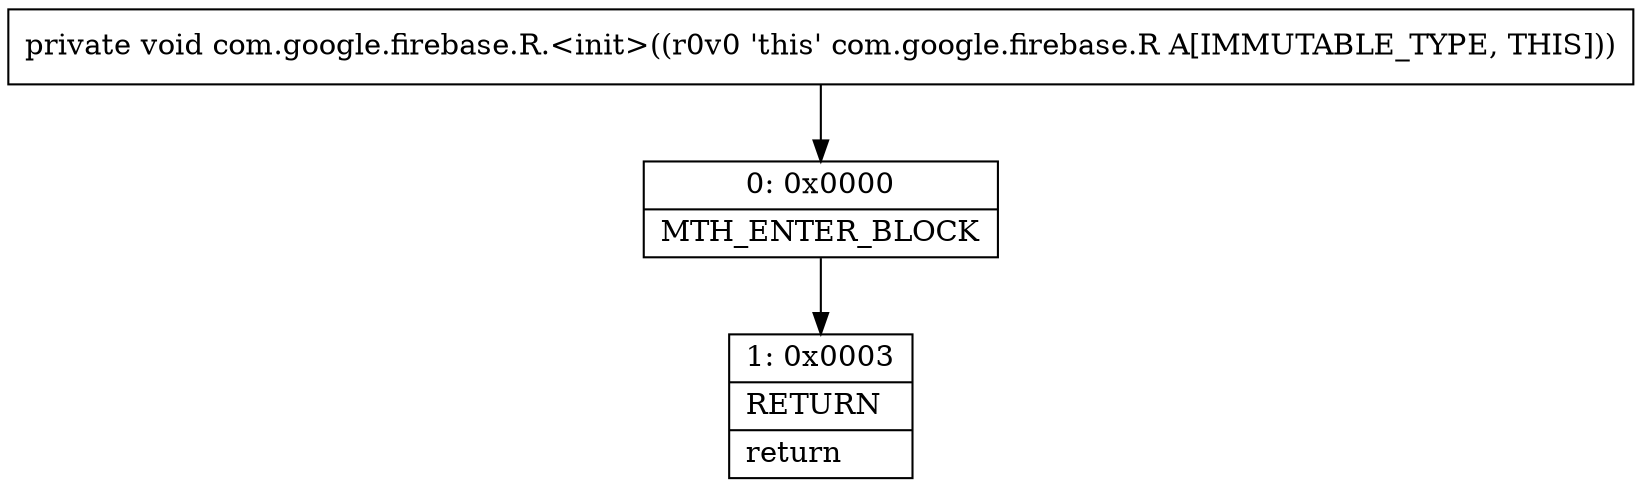 digraph "CFG forcom.google.firebase.R.\<init\>()V" {
Node_0 [shape=record,label="{0\:\ 0x0000|MTH_ENTER_BLOCK\l}"];
Node_1 [shape=record,label="{1\:\ 0x0003|RETURN\l|return\l}"];
MethodNode[shape=record,label="{private void com.google.firebase.R.\<init\>((r0v0 'this' com.google.firebase.R A[IMMUTABLE_TYPE, THIS])) }"];
MethodNode -> Node_0;
Node_0 -> Node_1;
}

